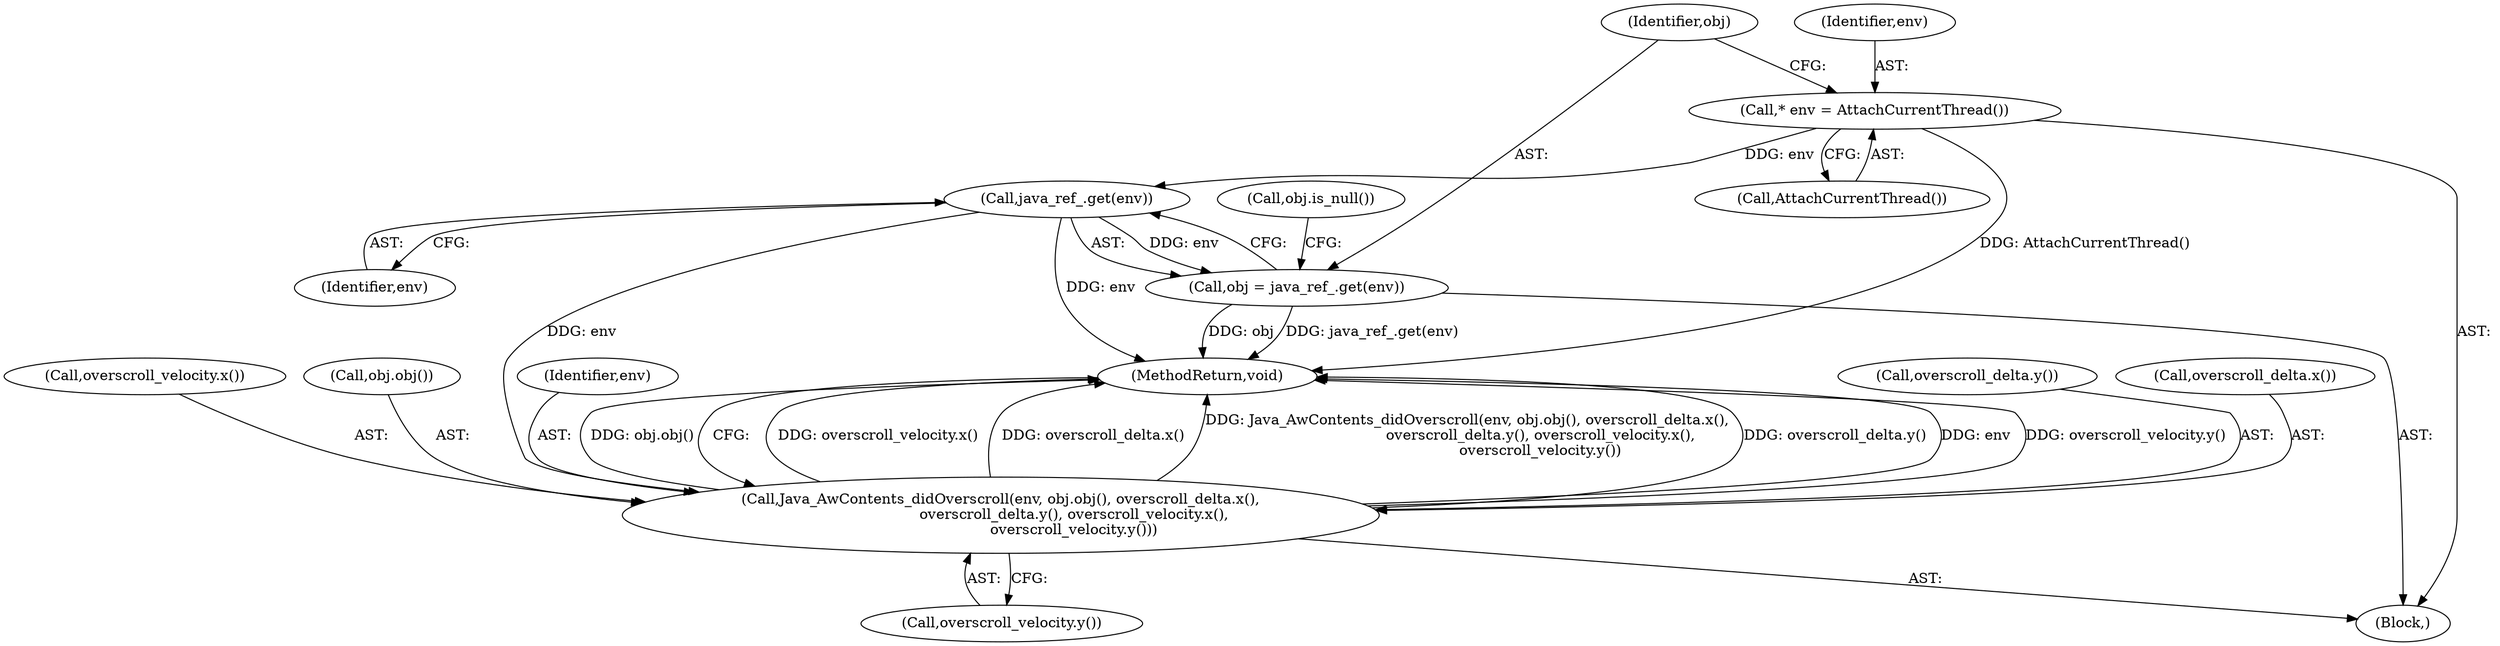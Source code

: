 digraph "0_Chrome_6d9425ec7badda912555d46ea7abcfab81fdd9b9_2@API" {
"1000107" [label="(Call,* env = AttachCurrentThread())"];
"1000113" [label="(Call,java_ref_.get(env))"];
"1000111" [label="(Call,obj = java_ref_.get(env))"];
"1000118" [label="(Call,Java_AwContents_didOverscroll(env, obj.obj(), overscroll_delta.x(),\n                                overscroll_delta.y(), overscroll_velocity.x(),\n                                overscroll_velocity.y()))"];
"1000107" [label="(Call,* env = AttachCurrentThread())"];
"1000114" [label="(Identifier,env)"];
"1000113" [label="(Call,java_ref_.get(env))"];
"1000120" [label="(Call,obj.obj())"];
"1000119" [label="(Identifier,env)"];
"1000122" [label="(Call,overscroll_delta.y())"];
"1000121" [label="(Call,overscroll_delta.x())"];
"1000124" [label="(Call,overscroll_velocity.y())"];
"1000116" [label="(Call,obj.is_null())"];
"1000103" [label="(Block,)"];
"1000108" [label="(Identifier,env)"];
"1000125" [label="(MethodReturn,void)"];
"1000109" [label="(Call,AttachCurrentThread())"];
"1000111" [label="(Call,obj = java_ref_.get(env))"];
"1000123" [label="(Call,overscroll_velocity.x())"];
"1000118" [label="(Call,Java_AwContents_didOverscroll(env, obj.obj(), overscroll_delta.x(),\n                                overscroll_delta.y(), overscroll_velocity.x(),\n                                overscroll_velocity.y()))"];
"1000112" [label="(Identifier,obj)"];
"1000107" -> "1000103"  [label="AST: "];
"1000107" -> "1000109"  [label="CFG: "];
"1000108" -> "1000107"  [label="AST: "];
"1000109" -> "1000107"  [label="AST: "];
"1000112" -> "1000107"  [label="CFG: "];
"1000107" -> "1000125"  [label="DDG: AttachCurrentThread()"];
"1000107" -> "1000113"  [label="DDG: env"];
"1000113" -> "1000111"  [label="AST: "];
"1000113" -> "1000114"  [label="CFG: "];
"1000114" -> "1000113"  [label="AST: "];
"1000111" -> "1000113"  [label="CFG: "];
"1000113" -> "1000125"  [label="DDG: env"];
"1000113" -> "1000111"  [label="DDG: env"];
"1000113" -> "1000118"  [label="DDG: env"];
"1000111" -> "1000103"  [label="AST: "];
"1000112" -> "1000111"  [label="AST: "];
"1000116" -> "1000111"  [label="CFG: "];
"1000111" -> "1000125"  [label="DDG: obj"];
"1000111" -> "1000125"  [label="DDG: java_ref_.get(env)"];
"1000118" -> "1000103"  [label="AST: "];
"1000118" -> "1000124"  [label="CFG: "];
"1000119" -> "1000118"  [label="AST: "];
"1000120" -> "1000118"  [label="AST: "];
"1000121" -> "1000118"  [label="AST: "];
"1000122" -> "1000118"  [label="AST: "];
"1000123" -> "1000118"  [label="AST: "];
"1000124" -> "1000118"  [label="AST: "];
"1000125" -> "1000118"  [label="CFG: "];
"1000118" -> "1000125"  [label="DDG: overscroll_velocity.x()"];
"1000118" -> "1000125"  [label="DDG: overscroll_delta.x()"];
"1000118" -> "1000125"  [label="DDG: Java_AwContents_didOverscroll(env, obj.obj(), overscroll_delta.x(),\n                                overscroll_delta.y(), overscroll_velocity.x(),\n                                overscroll_velocity.y())"];
"1000118" -> "1000125"  [label="DDG: overscroll_delta.y()"];
"1000118" -> "1000125"  [label="DDG: env"];
"1000118" -> "1000125"  [label="DDG: overscroll_velocity.y()"];
"1000118" -> "1000125"  [label="DDG: obj.obj()"];
}
